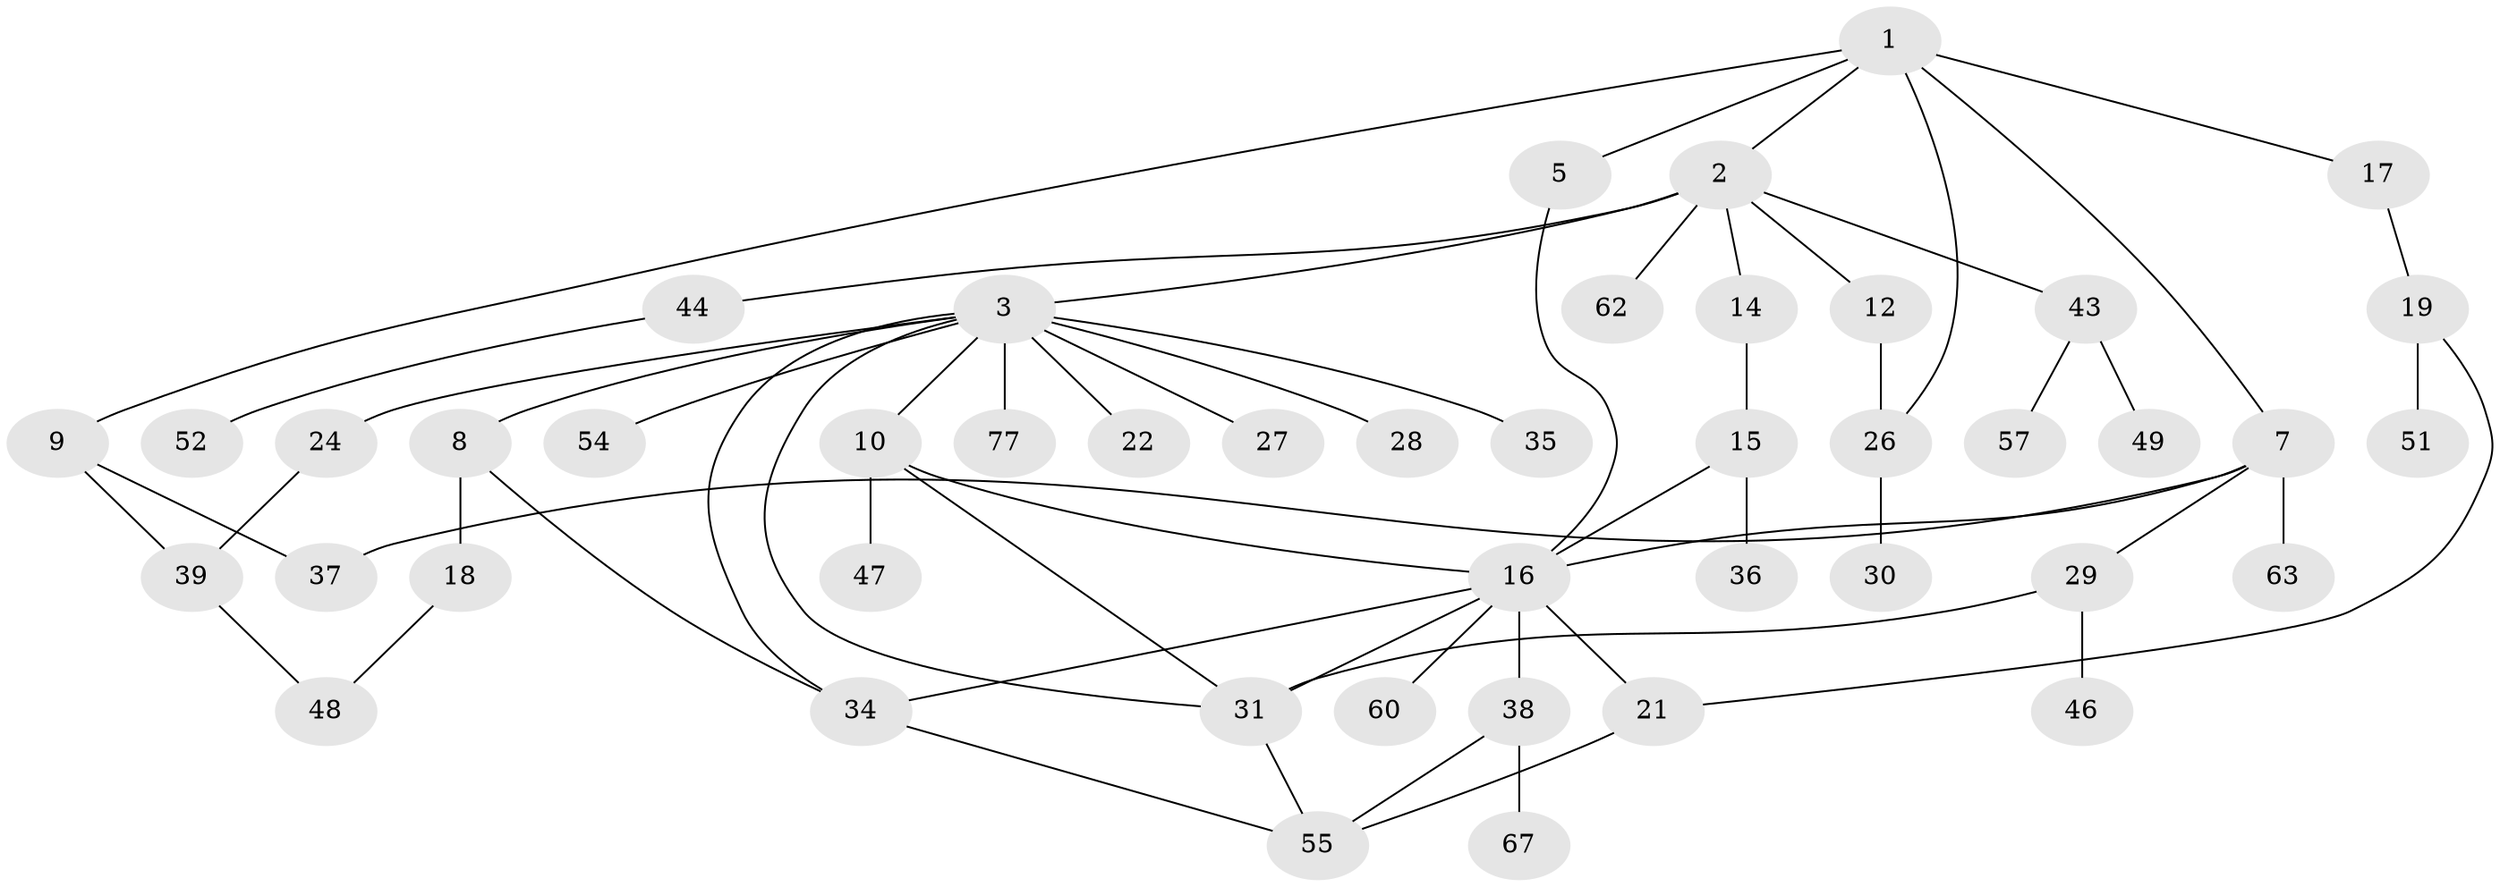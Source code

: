 // original degree distribution, {6: 0.025974025974025976, 8: 0.025974025974025976, 5: 0.012987012987012988, 3: 0.18181818181818182, 2: 0.2597402597402597, 4: 0.14285714285714285, 1: 0.35064935064935066}
// Generated by graph-tools (version 1.1) at 2025/16/03/04/25 18:16:49]
// undirected, 46 vertices, 61 edges
graph export_dot {
graph [start="1"]
  node [color=gray90,style=filled];
  1;
  2;
  3 [super="+6+25+4"];
  5;
  7 [super="+42"];
  8 [super="+32+66"];
  9 [super="+13"];
  10;
  12;
  14;
  15 [super="+64"];
  16 [super="+20+33"];
  17;
  18;
  19;
  21 [super="+45"];
  22 [super="+69"];
  24;
  26 [super="+61"];
  27;
  28;
  29;
  30;
  31 [super="+50"];
  34;
  35;
  36;
  37;
  38;
  39;
  43 [super="+72"];
  44;
  46;
  47;
  48 [super="+70"];
  49 [super="+53+68"];
  51;
  52;
  54;
  55 [super="+65+59"];
  57;
  60;
  62;
  63;
  67;
  77;
  1 -- 2;
  1 -- 5;
  1 -- 7;
  1 -- 9;
  1 -- 17;
  1 -- 26;
  2 -- 3 [weight=2];
  2 -- 12;
  2 -- 14;
  2 -- 43;
  2 -- 44;
  2 -- 62;
  3 -- 54;
  3 -- 35;
  3 -- 8;
  3 -- 10;
  3 -- 77;
  3 -- 22;
  3 -- 24;
  3 -- 27;
  3 -- 28;
  3 -- 31;
  3 -- 34;
  5 -- 16;
  7 -- 29;
  7 -- 63;
  7 -- 16;
  7 -- 37;
  8 -- 18;
  8 -- 34;
  9 -- 39;
  9 -- 37;
  10 -- 16;
  10 -- 31;
  10 -- 47;
  12 -- 26;
  14 -- 15;
  15 -- 36;
  15 -- 16;
  16 -- 38;
  16 -- 21;
  16 -- 31;
  16 -- 34;
  16 -- 60;
  17 -- 19;
  18 -- 48;
  19 -- 21;
  19 -- 51;
  21 -- 55;
  24 -- 39;
  26 -- 30;
  29 -- 46;
  29 -- 31;
  31 -- 55;
  34 -- 55;
  38 -- 55;
  38 -- 67;
  39 -- 48;
  43 -- 49;
  43 -- 57;
  44 -- 52;
}
